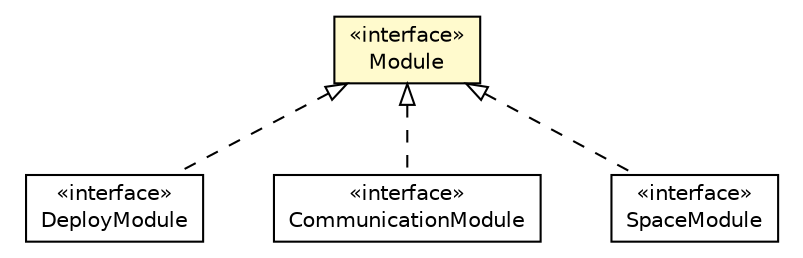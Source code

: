 #!/usr/local/bin/dot
#
# Class diagram 
# Generated by UMLGraph version R5_6-24-gf6e263 (http://www.umlgraph.org/)
#

digraph G {
	edge [fontname="Helvetica",fontsize=10,labelfontname="Helvetica",labelfontsize=10];
	node [fontname="Helvetica",fontsize=10,shape=plaintext];
	nodesep=0.25;
	ranksep=0.5;
	// org.universAAL.middleware.modules.DeployModule
	c263806 [label=<<table title="org.universAAL.middleware.modules.DeployModule" border="0" cellborder="1" cellspacing="0" cellpadding="2" port="p" href="./DeployModule.html">
		<tr><td><table border="0" cellspacing="0" cellpadding="1">
<tr><td align="center" balign="center"> &#171;interface&#187; </td></tr>
<tr><td align="center" balign="center"> DeployModule </td></tr>
		</table></td></tr>
		</table>>, URL="./DeployModule.html", fontname="Helvetica", fontcolor="black", fontsize=10.0];
	// org.universAAL.middleware.modules.CommunicationModule
	c263807 [label=<<table title="org.universAAL.middleware.modules.CommunicationModule" border="0" cellborder="1" cellspacing="0" cellpadding="2" port="p" href="./CommunicationModule.html">
		<tr><td><table border="0" cellspacing="0" cellpadding="1">
<tr><td align="center" balign="center"> &#171;interface&#187; </td></tr>
<tr><td align="center" balign="center"> CommunicationModule </td></tr>
		</table></td></tr>
		</table>>, URL="./CommunicationModule.html", fontname="Helvetica", fontcolor="black", fontsize=10.0];
	// org.universAAL.middleware.modules.Module
	c263808 [label=<<table title="org.universAAL.middleware.modules.Module" border="0" cellborder="1" cellspacing="0" cellpadding="2" port="p" bgcolor="lemonChiffon" href="./Module.html">
		<tr><td><table border="0" cellspacing="0" cellpadding="1">
<tr><td align="center" balign="center"> &#171;interface&#187; </td></tr>
<tr><td align="center" balign="center"> Module </td></tr>
		</table></td></tr>
		</table>>, URL="./Module.html", fontname="Helvetica", fontcolor="black", fontsize=10.0];
	// org.universAAL.middleware.modules.SpaceModule
	c263809 [label=<<table title="org.universAAL.middleware.modules.SpaceModule" border="0" cellborder="1" cellspacing="0" cellpadding="2" port="p" href="./SpaceModule.html">
		<tr><td><table border="0" cellspacing="0" cellpadding="1">
<tr><td align="center" balign="center"> &#171;interface&#187; </td></tr>
<tr><td align="center" balign="center"> SpaceModule </td></tr>
		</table></td></tr>
		</table>>, URL="./SpaceModule.html", fontname="Helvetica", fontcolor="black", fontsize=10.0];
	//org.universAAL.middleware.modules.DeployModule implements org.universAAL.middleware.modules.Module
	c263808:p -> c263806:p [dir=back,arrowtail=empty,style=dashed];
	//org.universAAL.middleware.modules.CommunicationModule implements org.universAAL.middleware.modules.Module
	c263808:p -> c263807:p [dir=back,arrowtail=empty,style=dashed];
	//org.universAAL.middleware.modules.SpaceModule implements org.universAAL.middleware.modules.Module
	c263808:p -> c263809:p [dir=back,arrowtail=empty,style=dashed];
}

